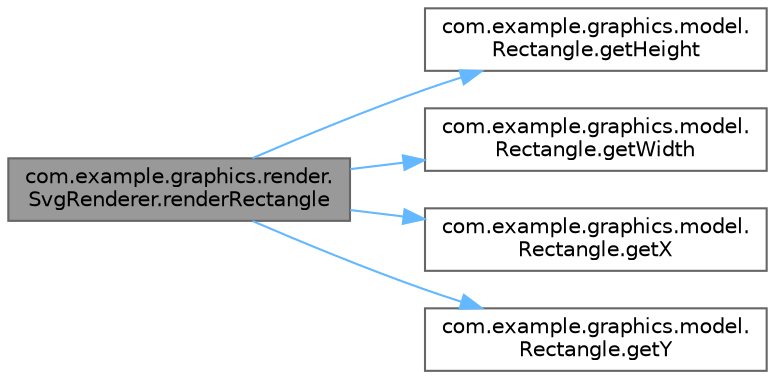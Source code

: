 digraph "com.example.graphics.render.SvgRenderer.renderRectangle"
{
 // LATEX_PDF_SIZE
  bgcolor="transparent";
  edge [fontname=Helvetica,fontsize=10,labelfontname=Helvetica,labelfontsize=10];
  node [fontname=Helvetica,fontsize=10,shape=box,height=0.2,width=0.4];
  rankdir="LR";
  Node1 [id="Node000001",label="com.example.graphics.render.\lSvgRenderer.renderRectangle",height=0.2,width=0.4,color="gray40", fillcolor="grey60", style="filled", fontcolor="black",tooltip=" "];
  Node1 -> Node2 [id="edge1_Node000001_Node000002",color="steelblue1",style="solid",tooltip=" "];
  Node2 [id="Node000002",label="com.example.graphics.model.\lRectangle.getHeight",height=0.2,width=0.4,color="grey40", fillcolor="white", style="filled",URL="$classcom_1_1example_1_1graphics_1_1model_1_1Rectangle.html#acbc78427c2c82e0e838822ee391cd275",tooltip=" "];
  Node1 -> Node3 [id="edge2_Node000001_Node000003",color="steelblue1",style="solid",tooltip=" "];
  Node3 [id="Node000003",label="com.example.graphics.model.\lRectangle.getWidth",height=0.2,width=0.4,color="grey40", fillcolor="white", style="filled",URL="$classcom_1_1example_1_1graphics_1_1model_1_1Rectangle.html#ab1c99b075b94d6498a3d0528060dbad4",tooltip=" "];
  Node1 -> Node4 [id="edge3_Node000001_Node000004",color="steelblue1",style="solid",tooltip=" "];
  Node4 [id="Node000004",label="com.example.graphics.model.\lRectangle.getX",height=0.2,width=0.4,color="grey40", fillcolor="white", style="filled",URL="$classcom_1_1example_1_1graphics_1_1model_1_1Rectangle.html#ac4adecedcc42d02045efb9b81279b24b",tooltip=" "];
  Node1 -> Node5 [id="edge4_Node000001_Node000005",color="steelblue1",style="solid",tooltip=" "];
  Node5 [id="Node000005",label="com.example.graphics.model.\lRectangle.getY",height=0.2,width=0.4,color="grey40", fillcolor="white", style="filled",URL="$classcom_1_1example_1_1graphics_1_1model_1_1Rectangle.html#a987b3e8ec8184c4b0ef45973204cd360",tooltip=" "];
}
